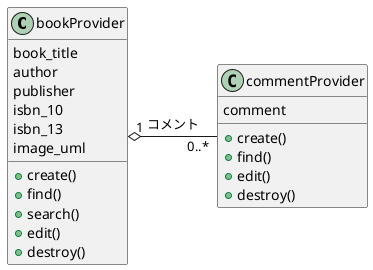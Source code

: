 @startuml class

class bookProvider {
    book_title
    author
    publisher
    isbn_10
    isbn_13
    image_uml
    +create()
    +find()
    +search()
    +edit()
    +destroy()
}

class commentProvider {
    comment
    +create()
    +find()
    +edit()
    +destroy()
}

bookProvider "1" o-right- "0..*" commentProvider : コメント

@enduml